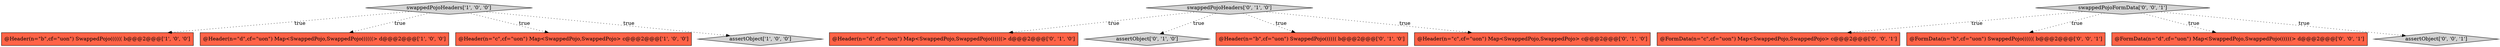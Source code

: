 digraph {
3 [style = filled, label = "@Header(n=\"b\",cf=\"uon\") SwappedPojo(((((( b@@@2@@@['1', '0', '0']", fillcolor = tomato, shape = box image = "AAA0AAABBB1BBB"];
9 [style = filled, label = "@Header(n=\"d\",cf=\"uon\") Map<SwappedPojo,SwappedPojo((((((> d@@@2@@@['0', '1', '0']", fillcolor = tomato, shape = box image = "AAA0AAABBB2BBB"];
11 [style = filled, label = "swappedPojoFormData['0', '0', '1']", fillcolor = lightgray, shape = diamond image = "AAA0AAABBB3BBB"];
2 [style = filled, label = "swappedPojoHeaders['1', '0', '0']", fillcolor = lightgray, shape = diamond image = "AAA0AAABBB1BBB"];
14 [style = filled, label = "@FormData(n=\"c\",cf=\"uon\") Map<SwappedPojo,SwappedPojo> c@@@2@@@['0', '0', '1']", fillcolor = tomato, shape = box image = "AAA0AAABBB3BBB"];
7 [style = filled, label = "assertObject['0', '1', '0']", fillcolor = lightgray, shape = diamond image = "AAA0AAABBB2BBB"];
6 [style = filled, label = "swappedPojoHeaders['0', '1', '0']", fillcolor = lightgray, shape = diamond image = "AAA0AAABBB2BBB"];
10 [style = filled, label = "@FormData(n=\"b\",cf=\"uon\") SwappedPojo(((((( b@@@2@@@['0', '0', '1']", fillcolor = tomato, shape = box image = "AAA0AAABBB3BBB"];
1 [style = filled, label = "@Header(n=\"d\",cf=\"uon\") Map<SwappedPojo,SwappedPojo((((((> d@@@2@@@['1', '0', '0']", fillcolor = tomato, shape = box image = "AAA0AAABBB1BBB"];
8 [style = filled, label = "@Header(n=\"b\",cf=\"uon\") SwappedPojo(((((( b@@@2@@@['0', '1', '0']", fillcolor = tomato, shape = box image = "AAA0AAABBB2BBB"];
4 [style = filled, label = "@Header(n=\"c\",cf=\"uon\") Map<SwappedPojo,SwappedPojo> c@@@2@@@['1', '0', '0']", fillcolor = tomato, shape = box image = "AAA0AAABBB1BBB"];
12 [style = filled, label = "@FormData(n=\"d\",cf=\"uon\") Map<SwappedPojo,SwappedPojo((((((> d@@@2@@@['0', '0', '1']", fillcolor = tomato, shape = box image = "AAA0AAABBB3BBB"];
13 [style = filled, label = "assertObject['0', '0', '1']", fillcolor = lightgray, shape = diamond image = "AAA0AAABBB3BBB"];
0 [style = filled, label = "assertObject['1', '0', '0']", fillcolor = lightgray, shape = diamond image = "AAA0AAABBB1BBB"];
5 [style = filled, label = "@Header(n=\"c\",cf=\"uon\") Map<SwappedPojo,SwappedPojo> c@@@2@@@['0', '1', '0']", fillcolor = tomato, shape = box image = "AAA0AAABBB2BBB"];
2->3 [style = dotted, label="true"];
11->14 [style = dotted, label="true"];
2->0 [style = dotted, label="true"];
11->13 [style = dotted, label="true"];
6->9 [style = dotted, label="true"];
2->1 [style = dotted, label="true"];
6->8 [style = dotted, label="true"];
11->10 [style = dotted, label="true"];
2->4 [style = dotted, label="true"];
6->5 [style = dotted, label="true"];
11->12 [style = dotted, label="true"];
6->7 [style = dotted, label="true"];
}
